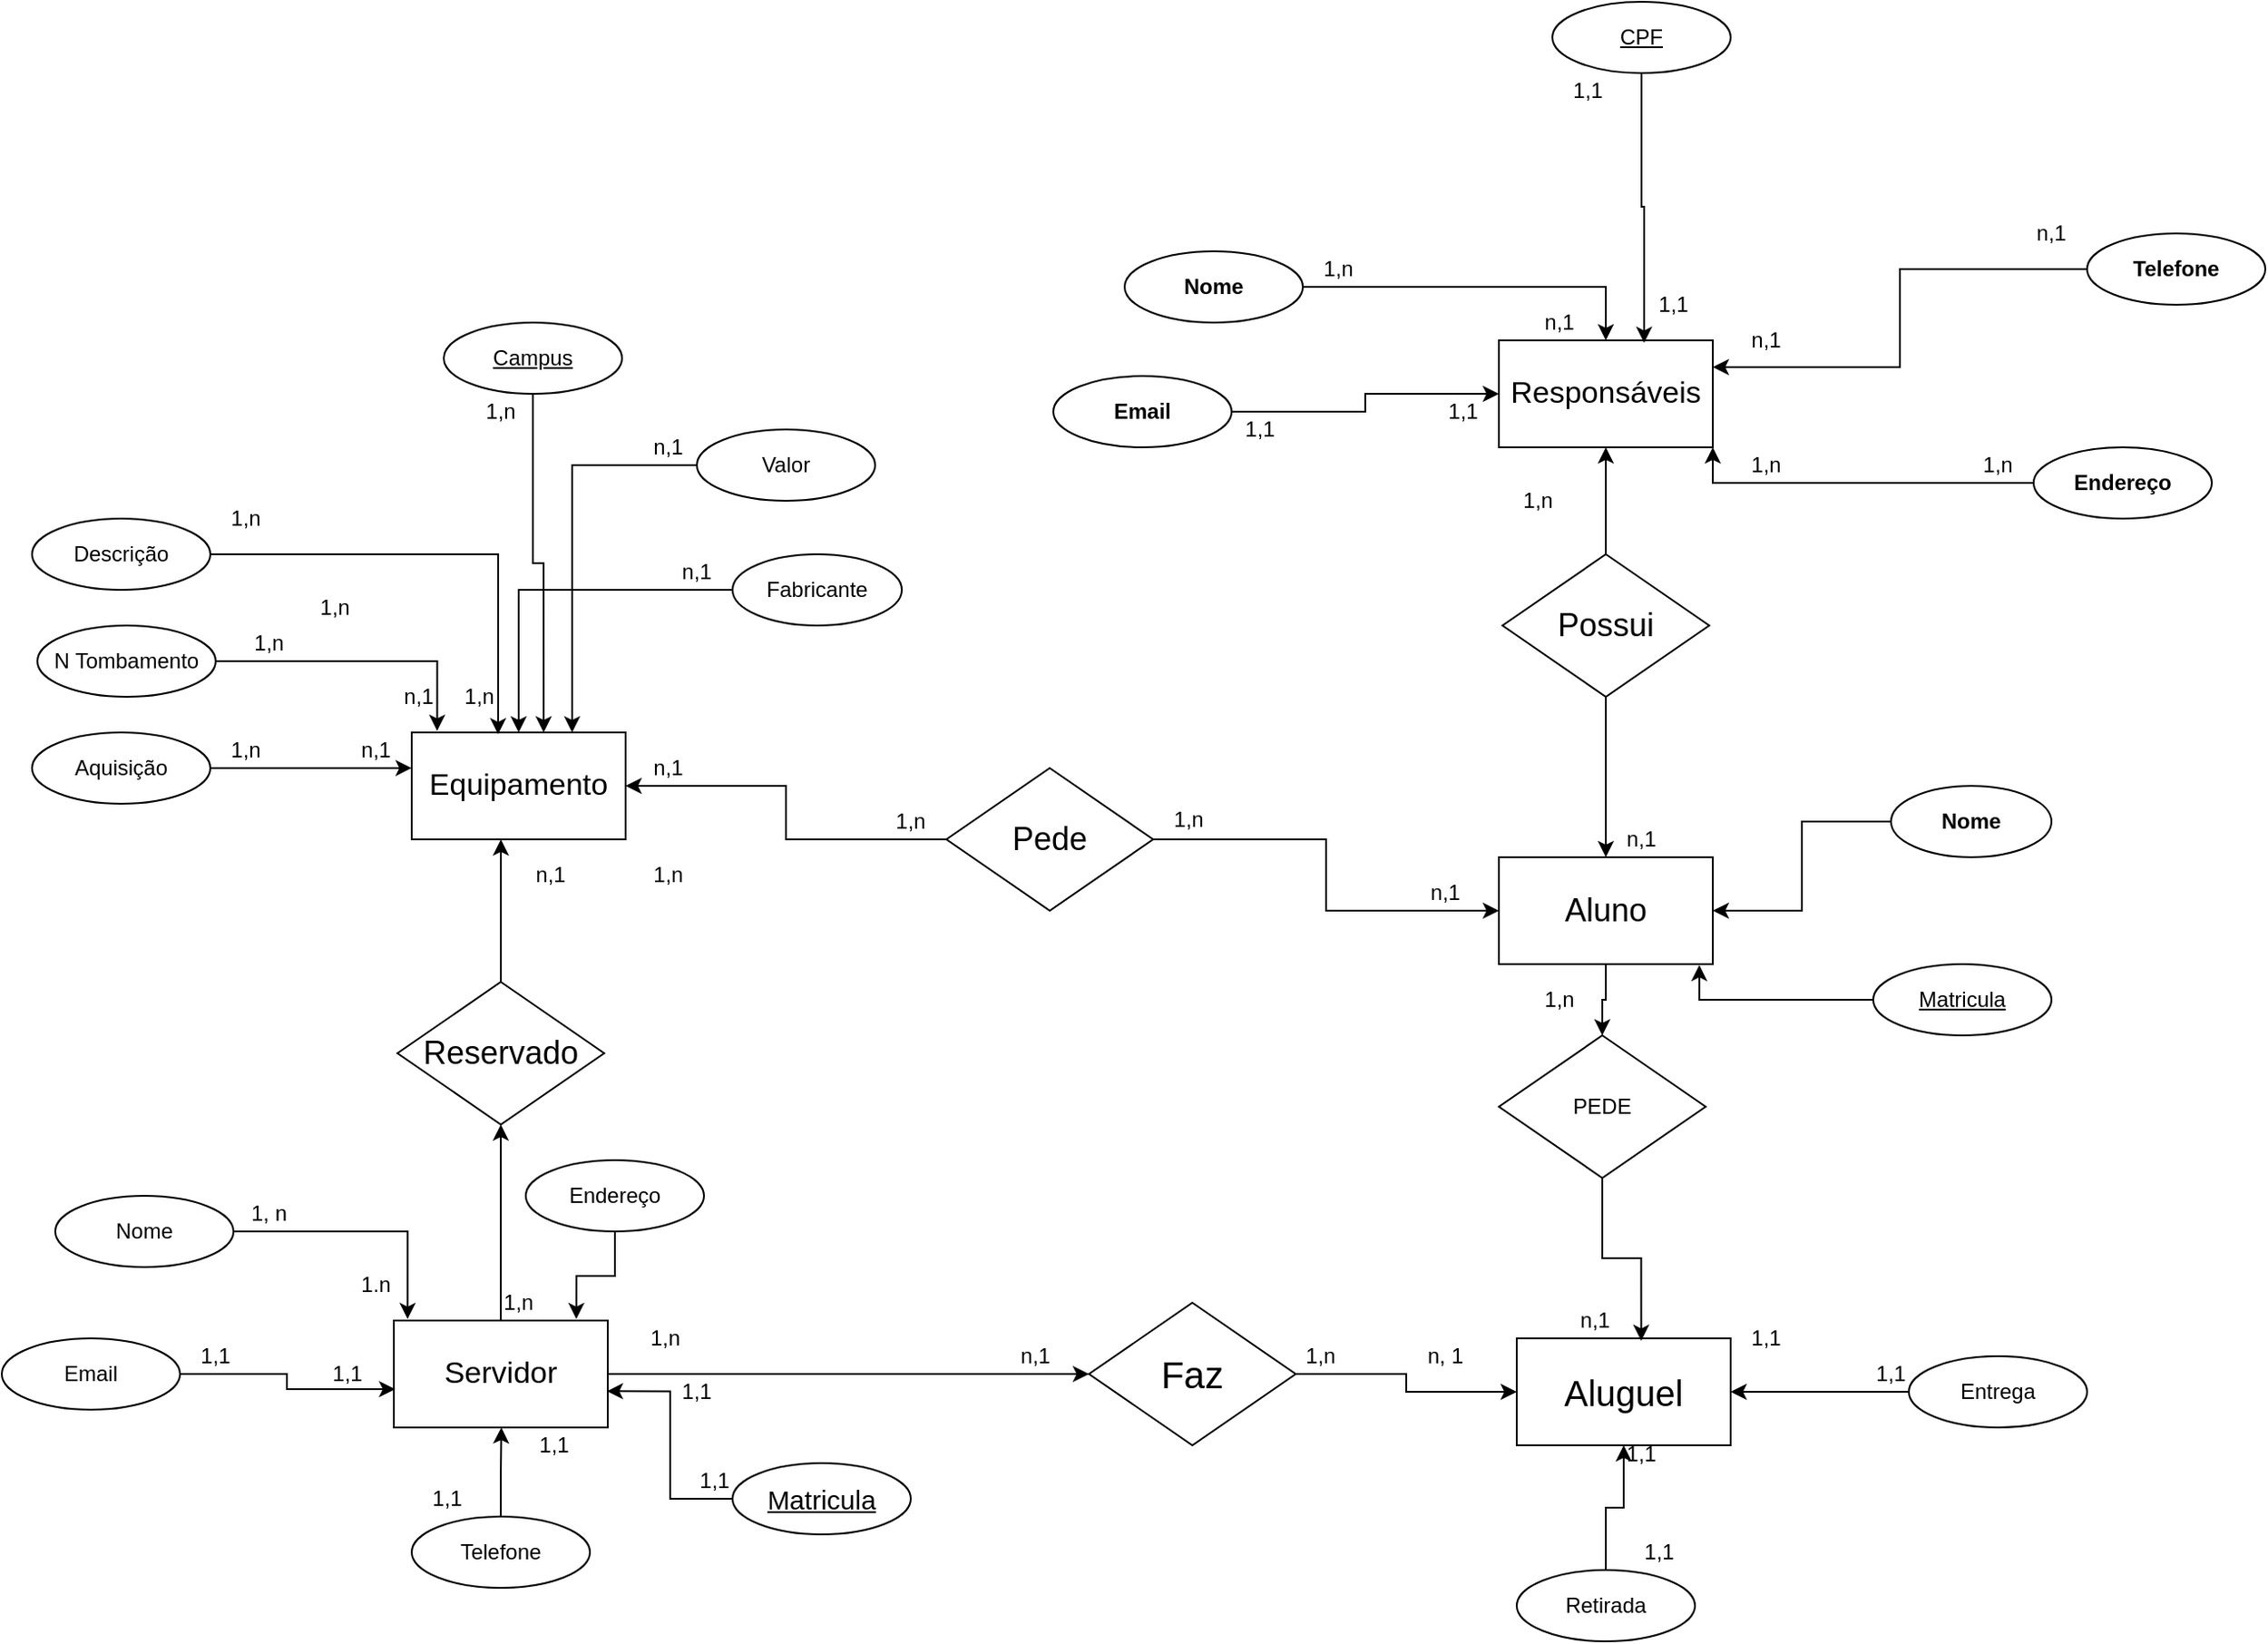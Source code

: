 <mxfile version="14.2.6" type="github">
  <diagram id="3N2bnh52mRs4vKsenxgD" name="Page-1">
    <mxGraphModel dx="2284" dy="1973" grid="1" gridSize="10" guides="1" tooltips="1" connect="1" arrows="1" fold="1" page="1" pageScale="1" pageWidth="827" pageHeight="1169" math="0" shadow="0">
      <root>
        <mxCell id="0" />
        <mxCell id="1" parent="0" />
        <mxCell id="wr0yRLGajq1JF1R-OTqu-190" value="" style="edgeStyle=orthogonalEdgeStyle;rounded=0;orthogonalLoop=1;jettySize=auto;html=1;" edge="1" parent="1" source="wr0yRLGajq1JF1R-OTqu-2" target="wr0yRLGajq1JF1R-OTqu-181">
          <mxGeometry relative="1" as="geometry" />
        </mxCell>
        <mxCell id="wr0yRLGajq1JF1R-OTqu-2" value="&lt;font style=&quot;font-size: 18px&quot;&gt;Aluno&lt;/font&gt;" style="rounded=0;whiteSpace=wrap;html=1;" vertex="1" parent="1">
          <mxGeometry x="360" y="240" width="120" height="60" as="geometry" />
        </mxCell>
        <mxCell id="wr0yRLGajq1JF1R-OTqu-3" value="&lt;p style=&quot;line-height: 170%&quot;&gt;&lt;span style=&quot;font-size: 17px&quot;&gt;Equipamento&lt;/span&gt;&lt;/p&gt;" style="rounded=0;whiteSpace=wrap;html=1;" vertex="1" parent="1">
          <mxGeometry x="-250" y="170" width="120" height="60" as="geometry" />
        </mxCell>
        <mxCell id="wr0yRLGajq1JF1R-OTqu-175" style="edgeStyle=orthogonalEdgeStyle;rounded=0;orthogonalLoop=1;jettySize=auto;html=1;" edge="1" parent="1" source="wr0yRLGajq1JF1R-OTqu-4" target="wr0yRLGajq1JF1R-OTqu-12">
          <mxGeometry relative="1" as="geometry" />
        </mxCell>
        <mxCell id="wr0yRLGajq1JF1R-OTqu-4" value="&lt;font style=&quot;font-size: 21px&quot;&gt;Faz&lt;br&gt;&lt;/font&gt;" style="rhombus;whiteSpace=wrap;html=1;" vertex="1" parent="1">
          <mxGeometry x="130" y="490" width="116" height="80" as="geometry" />
        </mxCell>
        <mxCell id="wr0yRLGajq1JF1R-OTqu-141" value="" style="edgeStyle=orthogonalEdgeStyle;rounded=0;orthogonalLoop=1;jettySize=auto;html=1;" edge="1" parent="1" source="wr0yRLGajq1JF1R-OTqu-5" target="wr0yRLGajq1JF1R-OTqu-9">
          <mxGeometry relative="1" as="geometry" />
        </mxCell>
        <mxCell id="wr0yRLGajq1JF1R-OTqu-142" value="" style="edgeStyle=orthogonalEdgeStyle;rounded=0;orthogonalLoop=1;jettySize=auto;html=1;" edge="1" parent="1" source="wr0yRLGajq1JF1R-OTqu-5" target="wr0yRLGajq1JF1R-OTqu-2">
          <mxGeometry relative="1" as="geometry" />
        </mxCell>
        <mxCell id="wr0yRLGajq1JF1R-OTqu-5" value="&lt;font style=&quot;font-size: 18px&quot;&gt;Possui&lt;/font&gt;" style="rhombus;whiteSpace=wrap;html=1;" vertex="1" parent="1">
          <mxGeometry x="362" y="70" width="116" height="80" as="geometry" />
        </mxCell>
        <mxCell id="wr0yRLGajq1JF1R-OTqu-92" style="edgeStyle=orthogonalEdgeStyle;rounded=0;orthogonalLoop=1;jettySize=auto;html=1;entryX=0.417;entryY=1;entryDx=0;entryDy=0;entryPerimeter=0;" edge="1" parent="1" source="wr0yRLGajq1JF1R-OTqu-6" target="wr0yRLGajq1JF1R-OTqu-3">
          <mxGeometry relative="1" as="geometry" />
        </mxCell>
        <mxCell id="wr0yRLGajq1JF1R-OTqu-6" value="&lt;span style=&quot;font-size: 18px&quot;&gt;Reservado&lt;/span&gt;" style="rhombus;whiteSpace=wrap;html=1;" vertex="1" parent="1">
          <mxGeometry x="-258" y="310" width="116" height="80" as="geometry" />
        </mxCell>
        <mxCell id="wr0yRLGajq1JF1R-OTqu-9" value="&lt;font style=&quot;font-size: 17px&quot;&gt;Responsáveis&lt;/font&gt;" style="rounded=0;whiteSpace=wrap;html=1;" vertex="1" parent="1">
          <mxGeometry x="360" y="-50" width="120" height="60" as="geometry" />
        </mxCell>
        <mxCell id="wr0yRLGajq1JF1R-OTqu-94" style="edgeStyle=orthogonalEdgeStyle;rounded=0;orthogonalLoop=1;jettySize=auto;html=1;entryX=0.5;entryY=1;entryDx=0;entryDy=0;" edge="1" parent="1" source="wr0yRLGajq1JF1R-OTqu-10" target="wr0yRLGajq1JF1R-OTqu-6">
          <mxGeometry relative="1" as="geometry" />
        </mxCell>
        <mxCell id="wr0yRLGajq1JF1R-OTqu-113" style="edgeStyle=orthogonalEdgeStyle;rounded=0;orthogonalLoop=1;jettySize=auto;html=1;" edge="1" parent="1" source="wr0yRLGajq1JF1R-OTqu-10" target="wr0yRLGajq1JF1R-OTqu-4">
          <mxGeometry relative="1" as="geometry" />
        </mxCell>
        <mxCell id="wr0yRLGajq1JF1R-OTqu-10" value="&lt;font style=&quot;font-size: 17px&quot;&gt;Servidor&lt;/font&gt;" style="rounded=0;whiteSpace=wrap;html=1;" vertex="1" parent="1">
          <mxGeometry x="-260" y="500" width="120" height="60" as="geometry" />
        </mxCell>
        <mxCell id="wr0yRLGajq1JF1R-OTqu-12" value="&lt;font style=&quot;font-size: 20px&quot;&gt;Aluguel&lt;/font&gt;" style="rounded=0;whiteSpace=wrap;html=1;" vertex="1" parent="1">
          <mxGeometry x="370" y="510" width="120" height="60" as="geometry" />
        </mxCell>
        <mxCell id="wr0yRLGajq1JF1R-OTqu-167" style="edgeStyle=orthogonalEdgeStyle;rounded=0;orthogonalLoop=1;jettySize=auto;html=1;exitX=1;exitY=0.5;exitDx=0;exitDy=0;" edge="1" parent="1" source="wr0yRLGajq1JF1R-OTqu-14" target="wr0yRLGajq1JF1R-OTqu-2">
          <mxGeometry relative="1" as="geometry" />
        </mxCell>
        <mxCell id="wr0yRLGajq1JF1R-OTqu-168" style="edgeStyle=orthogonalEdgeStyle;rounded=0;orthogonalLoop=1;jettySize=auto;html=1;entryX=1;entryY=0.5;entryDx=0;entryDy=0;" edge="1" parent="1" source="wr0yRLGajq1JF1R-OTqu-14" target="wr0yRLGajq1JF1R-OTqu-3">
          <mxGeometry relative="1" as="geometry" />
        </mxCell>
        <mxCell id="wr0yRLGajq1JF1R-OTqu-14" value="&lt;font style=&quot;font-size: 18px&quot;&gt;Pede&lt;/font&gt;" style="rhombus;whiteSpace=wrap;html=1;" vertex="1" parent="1">
          <mxGeometry x="50" y="190" width="116" height="80" as="geometry" />
        </mxCell>
        <mxCell id="wr0yRLGajq1JF1R-OTqu-77" style="edgeStyle=orthogonalEdgeStyle;rounded=0;orthogonalLoop=1;jettySize=auto;html=1;entryX=0.119;entryY=-0.015;entryDx=0;entryDy=0;entryPerimeter=0;" edge="1" parent="1" source="wr0yRLGajq1JF1R-OTqu-20" target="wr0yRLGajq1JF1R-OTqu-3">
          <mxGeometry relative="1" as="geometry" />
        </mxCell>
        <mxCell id="wr0yRLGajq1JF1R-OTqu-20" value="N Tombamento" style="ellipse;whiteSpace=wrap;html=1;align=center;" vertex="1" parent="1">
          <mxGeometry x="-460" y="110" width="100" height="40" as="geometry" />
        </mxCell>
        <mxCell id="wr0yRLGajq1JF1R-OTqu-87" style="edgeStyle=orthogonalEdgeStyle;rounded=0;orthogonalLoop=1;jettySize=auto;html=1;" edge="1" parent="1" source="wr0yRLGajq1JF1R-OTqu-21" target="wr0yRLGajq1JF1R-OTqu-3">
          <mxGeometry relative="1" as="geometry" />
        </mxCell>
        <mxCell id="wr0yRLGajq1JF1R-OTqu-21" value="Fabricante" style="ellipse;whiteSpace=wrap;html=1;align=center;" vertex="1" parent="1">
          <mxGeometry x="-70" y="70" width="95" height="40" as="geometry" />
        </mxCell>
        <mxCell id="wr0yRLGajq1JF1R-OTqu-81" style="edgeStyle=orthogonalEdgeStyle;rounded=0;orthogonalLoop=1;jettySize=auto;html=1;entryX=0.404;entryY=0.017;entryDx=0;entryDy=0;entryPerimeter=0;" edge="1" parent="1" source="wr0yRLGajq1JF1R-OTqu-22" target="wr0yRLGajq1JF1R-OTqu-3">
          <mxGeometry relative="1" as="geometry" />
        </mxCell>
        <mxCell id="wr0yRLGajq1JF1R-OTqu-22" value="Descrição" style="ellipse;whiteSpace=wrap;html=1;align=center;" vertex="1" parent="1">
          <mxGeometry x="-463" y="50" width="100" height="40" as="geometry" />
        </mxCell>
        <mxCell id="wr0yRLGajq1JF1R-OTqu-74" style="edgeStyle=orthogonalEdgeStyle;rounded=0;orthogonalLoop=1;jettySize=auto;html=1;entryX=0;entryY=0.333;entryDx=0;entryDy=0;entryPerimeter=0;" edge="1" parent="1" source="wr0yRLGajq1JF1R-OTqu-24" target="wr0yRLGajq1JF1R-OTqu-3">
          <mxGeometry relative="1" as="geometry" />
        </mxCell>
        <mxCell id="wr0yRLGajq1JF1R-OTqu-24" value="Aquisição" style="ellipse;whiteSpace=wrap;html=1;align=center;" vertex="1" parent="1">
          <mxGeometry x="-463" y="170" width="100" height="40" as="geometry" />
        </mxCell>
        <mxCell id="wr0yRLGajq1JF1R-OTqu-85" style="edgeStyle=orthogonalEdgeStyle;rounded=0;orthogonalLoop=1;jettySize=auto;html=1;entryX=0.75;entryY=0;entryDx=0;entryDy=0;" edge="1" parent="1" source="wr0yRLGajq1JF1R-OTqu-25" target="wr0yRLGajq1JF1R-OTqu-3">
          <mxGeometry relative="1" as="geometry" />
        </mxCell>
        <mxCell id="wr0yRLGajq1JF1R-OTqu-25" value="Valor" style="ellipse;whiteSpace=wrap;html=1;align=center;" vertex="1" parent="1">
          <mxGeometry x="-90" width="100" height="40" as="geometry" />
        </mxCell>
        <mxCell id="wr0yRLGajq1JF1R-OTqu-37" style="edgeStyle=orthogonalEdgeStyle;rounded=0;orthogonalLoop=1;jettySize=auto;html=1;exitX=0.5;exitY=1;exitDx=0;exitDy=0;" edge="1" parent="1" source="wr0yRLGajq1JF1R-OTqu-21" target="wr0yRLGajq1JF1R-OTqu-21">
          <mxGeometry relative="1" as="geometry" />
        </mxCell>
        <mxCell id="wr0yRLGajq1JF1R-OTqu-98" style="edgeStyle=orthogonalEdgeStyle;rounded=0;orthogonalLoop=1;jettySize=auto;html=1;exitX=0;exitY=0.5;exitDx=0;exitDy=0;entryX=0.996;entryY=0.661;entryDx=0;entryDy=0;entryPerimeter=0;" edge="1" parent="1" source="wr0yRLGajq1JF1R-OTqu-42" target="wr0yRLGajq1JF1R-OTqu-10">
          <mxGeometry relative="1" as="geometry" />
        </mxCell>
        <mxCell id="wr0yRLGajq1JF1R-OTqu-42" value="&lt;font style=&quot;font-size: 15px&quot;&gt;Matricula&lt;/font&gt;" style="ellipse;whiteSpace=wrap;html=1;align=center;fontStyle=4;" vertex="1" parent="1">
          <mxGeometry x="-70" y="580" width="100" height="40" as="geometry" />
        </mxCell>
        <mxCell id="wr0yRLGajq1JF1R-OTqu-84" style="edgeStyle=orthogonalEdgeStyle;rounded=0;orthogonalLoop=1;jettySize=auto;html=1;entryX=0.617;entryY=0;entryDx=0;entryDy=0;entryPerimeter=0;" edge="1" parent="1" source="wr0yRLGajq1JF1R-OTqu-43" target="wr0yRLGajq1JF1R-OTqu-3">
          <mxGeometry relative="1" as="geometry" />
        </mxCell>
        <mxCell id="wr0yRLGajq1JF1R-OTqu-43" value="Campus" style="ellipse;whiteSpace=wrap;html=1;align=center;fontStyle=4;" vertex="1" parent="1">
          <mxGeometry x="-232" y="-60" width="100" height="40" as="geometry" />
        </mxCell>
        <mxCell id="wr0yRLGajq1JF1R-OTqu-102" style="edgeStyle=orthogonalEdgeStyle;rounded=0;orthogonalLoop=1;jettySize=auto;html=1;entryX=0.853;entryY=-0.014;entryDx=0;entryDy=0;entryPerimeter=0;" edge="1" parent="1" source="wr0yRLGajq1JF1R-OTqu-44" target="wr0yRLGajq1JF1R-OTqu-10">
          <mxGeometry relative="1" as="geometry" />
        </mxCell>
        <mxCell id="wr0yRLGajq1JF1R-OTqu-44" value="Endereço" style="ellipse;whiteSpace=wrap;html=1;align=center;" vertex="1" parent="1">
          <mxGeometry x="-186" y="410" width="100" height="40" as="geometry" />
        </mxCell>
        <mxCell id="wr0yRLGajq1JF1R-OTqu-101" style="edgeStyle=orthogonalEdgeStyle;rounded=0;orthogonalLoop=1;jettySize=auto;html=1;entryX=0.064;entryY=-0.014;entryDx=0;entryDy=0;entryPerimeter=0;" edge="1" parent="1" source="wr0yRLGajq1JF1R-OTqu-46" target="wr0yRLGajq1JF1R-OTqu-10">
          <mxGeometry relative="1" as="geometry" />
        </mxCell>
        <mxCell id="wr0yRLGajq1JF1R-OTqu-46" value="Nome" style="ellipse;whiteSpace=wrap;html=1;align=center;" vertex="1" parent="1">
          <mxGeometry x="-450" y="430" width="100" height="40" as="geometry" />
        </mxCell>
        <mxCell id="wr0yRLGajq1JF1R-OTqu-100" style="edgeStyle=orthogonalEdgeStyle;rounded=0;orthogonalLoop=1;jettySize=auto;html=1;entryX=0.006;entryY=0.642;entryDx=0;entryDy=0;entryPerimeter=0;" edge="1" parent="1" source="wr0yRLGajq1JF1R-OTqu-49" target="wr0yRLGajq1JF1R-OTqu-10">
          <mxGeometry relative="1" as="geometry" />
        </mxCell>
        <mxCell id="wr0yRLGajq1JF1R-OTqu-49" value="&lt;span style=&quot;font-weight: normal&quot;&gt;Email&lt;/span&gt;" style="ellipse;whiteSpace=wrap;html=1;align=center;fontStyle=1" vertex="1" parent="1">
          <mxGeometry x="-480" y="510" width="100" height="40" as="geometry" />
        </mxCell>
        <mxCell id="wr0yRLGajq1JF1R-OTqu-99" style="edgeStyle=orthogonalEdgeStyle;rounded=0;orthogonalLoop=1;jettySize=auto;html=1;exitX=0.5;exitY=0;exitDx=0;exitDy=0;" edge="1" parent="1" source="wr0yRLGajq1JF1R-OTqu-50">
          <mxGeometry relative="1" as="geometry">
            <mxPoint x="-199.714" y="560" as="targetPoint" />
          </mxGeometry>
        </mxCell>
        <mxCell id="wr0yRLGajq1JF1R-OTqu-50" value="&lt;span style=&quot;font-weight: normal&quot;&gt;Telefone&lt;/span&gt;" style="ellipse;whiteSpace=wrap;html=1;align=center;fontStyle=1" vertex="1" parent="1">
          <mxGeometry x="-250" y="610" width="100" height="40" as="geometry" />
        </mxCell>
        <mxCell id="wr0yRLGajq1JF1R-OTqu-177" style="edgeStyle=orthogonalEdgeStyle;rounded=0;orthogonalLoop=1;jettySize=auto;html=1;" edge="1" parent="1" source="wr0yRLGajq1JF1R-OTqu-51" target="wr0yRLGajq1JF1R-OTqu-12">
          <mxGeometry relative="1" as="geometry" />
        </mxCell>
        <mxCell id="wr0yRLGajq1JF1R-OTqu-51" value="&lt;span style=&quot;font-weight: normal&quot;&gt;Entrega&lt;/span&gt;" style="ellipse;whiteSpace=wrap;html=1;align=center;fontStyle=1" vertex="1" parent="1">
          <mxGeometry x="590" y="520" width="100" height="40" as="geometry" />
        </mxCell>
        <mxCell id="wr0yRLGajq1JF1R-OTqu-75" value="1,n" style="text;html=1;strokeColor=none;fillColor=none;align=center;verticalAlign=middle;whiteSpace=wrap;rounded=0;" vertex="1" parent="1">
          <mxGeometry x="-363" y="170" width="40" height="20" as="geometry" />
        </mxCell>
        <mxCell id="wr0yRLGajq1JF1R-OTqu-76" value="n,1" style="text;html=1;strokeColor=none;fillColor=none;align=center;verticalAlign=middle;whiteSpace=wrap;rounded=0;" vertex="1" parent="1">
          <mxGeometry x="-290" y="170" width="40" height="20" as="geometry" />
        </mxCell>
        <mxCell id="wr0yRLGajq1JF1R-OTqu-78" value="1,n" style="text;html=1;strokeColor=none;fillColor=none;align=center;verticalAlign=middle;whiteSpace=wrap;rounded=0;" vertex="1" parent="1">
          <mxGeometry x="-350" y="110" width="40" height="20" as="geometry" />
        </mxCell>
        <mxCell id="wr0yRLGajq1JF1R-OTqu-80" value="n,1" style="text;html=1;strokeColor=none;fillColor=none;align=center;verticalAlign=middle;whiteSpace=wrap;rounded=0;" vertex="1" parent="1">
          <mxGeometry x="-266" y="140" width="40" height="20" as="geometry" />
        </mxCell>
        <mxCell id="wr0yRLGajq1JF1R-OTqu-82" value="1,n" style="text;html=1;strokeColor=none;fillColor=none;align=center;verticalAlign=middle;whiteSpace=wrap;rounded=0;" vertex="1" parent="1">
          <mxGeometry x="-363" y="40" width="40" height="20" as="geometry" />
        </mxCell>
        <mxCell id="wr0yRLGajq1JF1R-OTqu-88" value="1,n" style="text;html=1;strokeColor=none;fillColor=none;align=center;verticalAlign=middle;whiteSpace=wrap;rounded=0;" vertex="1" parent="1">
          <mxGeometry x="-232" y="140" width="40" height="20" as="geometry" />
        </mxCell>
        <mxCell id="wr0yRLGajq1JF1R-OTqu-89" value="1,n" style="text;html=1;strokeColor=none;fillColor=none;align=center;verticalAlign=middle;whiteSpace=wrap;rounded=0;" vertex="1" parent="1">
          <mxGeometry x="-220" y="-20" width="40" height="20" as="geometry" />
        </mxCell>
        <mxCell id="wr0yRLGajq1JF1R-OTqu-90" value="n,1" style="text;html=1;strokeColor=none;fillColor=none;align=center;verticalAlign=middle;whiteSpace=wrap;rounded=0;" vertex="1" parent="1">
          <mxGeometry x="-126" width="40" height="20" as="geometry" />
        </mxCell>
        <mxCell id="wr0yRLGajq1JF1R-OTqu-91" value="n,1" style="text;html=1;strokeColor=none;fillColor=none;align=center;verticalAlign=middle;whiteSpace=wrap;rounded=0;" vertex="1" parent="1">
          <mxGeometry x="-110" y="70" width="40" height="20" as="geometry" />
        </mxCell>
        <mxCell id="wr0yRLGajq1JF1R-OTqu-95" value="n,1" style="text;html=1;strokeColor=none;fillColor=none;align=center;verticalAlign=middle;whiteSpace=wrap;rounded=0;" vertex="1" parent="1">
          <mxGeometry x="-192" y="240" width="40" height="20" as="geometry" />
        </mxCell>
        <mxCell id="wr0yRLGajq1JF1R-OTqu-97" value="1,n" style="text;html=1;strokeColor=none;fillColor=none;align=center;verticalAlign=middle;whiteSpace=wrap;rounded=0;" vertex="1" parent="1">
          <mxGeometry x="-210" y="480" width="40" height="20" as="geometry" />
        </mxCell>
        <mxCell id="wr0yRLGajq1JF1R-OTqu-103" value="1, n" style="text;html=1;strokeColor=none;fillColor=none;align=center;verticalAlign=middle;whiteSpace=wrap;rounded=0;" vertex="1" parent="1">
          <mxGeometry x="-350" y="430" width="40" height="20" as="geometry" />
        </mxCell>
        <mxCell id="wr0yRLGajq1JF1R-OTqu-104" value="1,1" style="text;html=1;strokeColor=none;fillColor=none;align=center;verticalAlign=middle;whiteSpace=wrap;rounded=0;" vertex="1" parent="1">
          <mxGeometry x="-380" y="510" width="40" height="20" as="geometry" />
        </mxCell>
        <mxCell id="wr0yRLGajq1JF1R-OTqu-105" value="1,1" style="text;html=1;strokeColor=none;fillColor=none;align=center;verticalAlign=middle;whiteSpace=wrap;rounded=0;" vertex="1" parent="1">
          <mxGeometry x="-250" y="590" width="40" height="20" as="geometry" />
        </mxCell>
        <mxCell id="wr0yRLGajq1JF1R-OTqu-106" value="1,1" style="text;html=1;strokeColor=none;fillColor=none;align=center;verticalAlign=middle;whiteSpace=wrap;rounded=0;" vertex="1" parent="1">
          <mxGeometry x="-100" y="580" width="40" height="20" as="geometry" />
        </mxCell>
        <mxCell id="wr0yRLGajq1JF1R-OTqu-107" value="1.n" style="text;html=1;strokeColor=none;fillColor=none;align=center;verticalAlign=middle;whiteSpace=wrap;rounded=0;" vertex="1" parent="1">
          <mxGeometry x="-290" y="470" width="40" height="20" as="geometry" />
        </mxCell>
        <mxCell id="wr0yRLGajq1JF1R-OTqu-108" value="1,1" style="text;html=1;strokeColor=none;fillColor=none;align=center;verticalAlign=middle;whiteSpace=wrap;rounded=0;" vertex="1" parent="1">
          <mxGeometry x="-306" y="520" width="40" height="20" as="geometry" />
        </mxCell>
        <mxCell id="wr0yRLGajq1JF1R-OTqu-109" value="1,1" style="text;html=1;strokeColor=none;fillColor=none;align=center;verticalAlign=middle;whiteSpace=wrap;rounded=0;" vertex="1" parent="1">
          <mxGeometry x="-190" y="560" width="40" height="20" as="geometry" />
        </mxCell>
        <mxCell id="wr0yRLGajq1JF1R-OTqu-110" value="1,1" style="text;html=1;strokeColor=none;fillColor=none;align=center;verticalAlign=middle;whiteSpace=wrap;rounded=0;" vertex="1" parent="1">
          <mxGeometry x="-110" y="530" width="40" height="20" as="geometry" />
        </mxCell>
        <mxCell id="wr0yRLGajq1JF1R-OTqu-114" value="1,n&amp;nbsp;" style="text;html=1;strokeColor=none;fillColor=none;align=center;verticalAlign=middle;whiteSpace=wrap;rounded=0;" vertex="1" parent="1">
          <mxGeometry x="-126" y="500" width="40" height="20" as="geometry" />
        </mxCell>
        <mxCell id="wr0yRLGajq1JF1R-OTqu-115" value="n,1" style="text;html=1;strokeColor=none;fillColor=none;align=center;verticalAlign=middle;whiteSpace=wrap;rounded=0;" vertex="1" parent="1">
          <mxGeometry x="80" y="510" width="40" height="20" as="geometry" />
        </mxCell>
        <mxCell id="wr0yRLGajq1JF1R-OTqu-116" value="1,n" style="text;html=1;strokeColor=none;fillColor=none;align=center;verticalAlign=middle;whiteSpace=wrap;rounded=0;" vertex="1" parent="1">
          <mxGeometry x="-313" y="90" width="40" height="20" as="geometry" />
        </mxCell>
        <mxCell id="wr0yRLGajq1JF1R-OTqu-176" style="edgeStyle=orthogonalEdgeStyle;rounded=0;orthogonalLoop=1;jettySize=auto;html=1;" edge="1" parent="1" source="wr0yRLGajq1JF1R-OTqu-117" target="wr0yRLGajq1JF1R-OTqu-12">
          <mxGeometry relative="1" as="geometry" />
        </mxCell>
        <mxCell id="wr0yRLGajq1JF1R-OTqu-117" value="&lt;span style=&quot;font-weight: normal&quot;&gt;Retirada&lt;/span&gt;" style="ellipse;whiteSpace=wrap;html=1;align=center;fontStyle=1" vertex="1" parent="1">
          <mxGeometry x="370" y="640" width="100" height="40" as="geometry" />
        </mxCell>
        <mxCell id="wr0yRLGajq1JF1R-OTqu-131" value="" style="edgeStyle=orthogonalEdgeStyle;rounded=0;orthogonalLoop=1;jettySize=auto;html=1;" edge="1" parent="1" source="wr0yRLGajq1JF1R-OTqu-118" target="wr0yRLGajq1JF1R-OTqu-9">
          <mxGeometry relative="1" as="geometry" />
        </mxCell>
        <mxCell id="wr0yRLGajq1JF1R-OTqu-118" value="Nome" style="ellipse;whiteSpace=wrap;html=1;align=center;fontStyle=1" vertex="1" parent="1">
          <mxGeometry x="150" y="-100" width="100" height="40" as="geometry" />
        </mxCell>
        <mxCell id="wr0yRLGajq1JF1R-OTqu-166" style="edgeStyle=orthogonalEdgeStyle;rounded=0;orthogonalLoop=1;jettySize=auto;html=1;" edge="1" parent="1" source="wr0yRLGajq1JF1R-OTqu-119" target="wr0yRLGajq1JF1R-OTqu-2">
          <mxGeometry relative="1" as="geometry" />
        </mxCell>
        <mxCell id="wr0yRLGajq1JF1R-OTqu-119" value="Nome" style="ellipse;whiteSpace=wrap;html=1;align=center;fontStyle=1" vertex="1" parent="1">
          <mxGeometry x="580" y="200" width="90" height="40" as="geometry" />
        </mxCell>
        <mxCell id="wr0yRLGajq1JF1R-OTqu-154" style="edgeStyle=orthogonalEdgeStyle;rounded=0;orthogonalLoop=1;jettySize=auto;html=1;entryX=1;entryY=0.25;entryDx=0;entryDy=0;" edge="1" parent="1" source="wr0yRLGajq1JF1R-OTqu-122" target="wr0yRLGajq1JF1R-OTqu-9">
          <mxGeometry relative="1" as="geometry" />
        </mxCell>
        <mxCell id="wr0yRLGajq1JF1R-OTqu-122" value="Telefone" style="ellipse;whiteSpace=wrap;html=1;align=center;fontStyle=1" vertex="1" parent="1">
          <mxGeometry x="690" y="-110" width="100" height="40" as="geometry" />
        </mxCell>
        <mxCell id="wr0yRLGajq1JF1R-OTqu-128" value="" style="edgeStyle=orthogonalEdgeStyle;rounded=0;orthogonalLoop=1;jettySize=auto;html=1;" edge="1" parent="1" source="wr0yRLGajq1JF1R-OTqu-123" target="wr0yRLGajq1JF1R-OTqu-9">
          <mxGeometry relative="1" as="geometry" />
        </mxCell>
        <mxCell id="wr0yRLGajq1JF1R-OTqu-123" value="Email" style="ellipse;whiteSpace=wrap;html=1;align=center;fontStyle=1" vertex="1" parent="1">
          <mxGeometry x="110" y="-30" width="100" height="40" as="geometry" />
        </mxCell>
        <mxCell id="wr0yRLGajq1JF1R-OTqu-153" style="edgeStyle=orthogonalEdgeStyle;rounded=0;orthogonalLoop=1;jettySize=auto;html=1;exitX=0;exitY=0.5;exitDx=0;exitDy=0;entryX=1;entryY=1;entryDx=0;entryDy=0;" edge="1" parent="1" source="wr0yRLGajq1JF1R-OTqu-124" target="wr0yRLGajq1JF1R-OTqu-9">
          <mxGeometry relative="1" as="geometry" />
        </mxCell>
        <mxCell id="wr0yRLGajq1JF1R-OTqu-124" value="Endereço" style="ellipse;whiteSpace=wrap;html=1;align=center;fontStyle=1" vertex="1" parent="1">
          <mxGeometry x="660" y="10" width="100" height="40" as="geometry" />
        </mxCell>
        <mxCell id="wr0yRLGajq1JF1R-OTqu-133" style="edgeStyle=orthogonalEdgeStyle;rounded=0;orthogonalLoop=1;jettySize=auto;html=1;entryX=0.679;entryY=0.023;entryDx=0;entryDy=0;entryPerimeter=0;" edge="1" parent="1" source="wr0yRLGajq1JF1R-OTqu-125" target="wr0yRLGajq1JF1R-OTqu-9">
          <mxGeometry relative="1" as="geometry" />
        </mxCell>
        <mxCell id="wr0yRLGajq1JF1R-OTqu-125" value="CPF" style="ellipse;whiteSpace=wrap;html=1;align=center;fontStyle=4;" vertex="1" parent="1">
          <mxGeometry x="390" y="-240" width="100" height="40" as="geometry" />
        </mxCell>
        <mxCell id="wr0yRLGajq1JF1R-OTqu-165" style="edgeStyle=orthogonalEdgeStyle;rounded=0;orthogonalLoop=1;jettySize=auto;html=1;entryX=0.937;entryY=1.008;entryDx=0;entryDy=0;entryPerimeter=0;" edge="1" parent="1" source="wr0yRLGajq1JF1R-OTqu-126" target="wr0yRLGajq1JF1R-OTqu-2">
          <mxGeometry relative="1" as="geometry" />
        </mxCell>
        <mxCell id="wr0yRLGajq1JF1R-OTqu-126" value="Matricula" style="ellipse;whiteSpace=wrap;html=1;align=center;fontStyle=4;" vertex="1" parent="1">
          <mxGeometry x="570" y="300" width="100" height="40" as="geometry" />
        </mxCell>
        <mxCell id="wr0yRLGajq1JF1R-OTqu-143" value="1,1" style="text;html=1;strokeColor=none;fillColor=none;align=center;verticalAlign=middle;whiteSpace=wrap;rounded=0;" vertex="1" parent="1">
          <mxGeometry x="206" y="-10" width="40" height="20" as="geometry" />
        </mxCell>
        <mxCell id="wr0yRLGajq1JF1R-OTqu-144" value="1,1" style="text;html=1;strokeColor=none;fillColor=none;align=center;verticalAlign=middle;whiteSpace=wrap;rounded=0;" vertex="1" parent="1">
          <mxGeometry x="320" y="-20" width="40" height="20" as="geometry" />
        </mxCell>
        <mxCell id="wr0yRLGajq1JF1R-OTqu-145" value="1,n" style="text;html=1;strokeColor=none;fillColor=none;align=center;verticalAlign=middle;whiteSpace=wrap;rounded=0;" vertex="1" parent="1">
          <mxGeometry x="250" y="-100" width="40" height="20" as="geometry" />
        </mxCell>
        <mxCell id="wr0yRLGajq1JF1R-OTqu-146" value="n,1" style="text;html=1;strokeColor=none;fillColor=none;align=center;verticalAlign=middle;whiteSpace=wrap;rounded=0;" vertex="1" parent="1">
          <mxGeometry x="374" y="-70" width="40" height="20" as="geometry" />
        </mxCell>
        <mxCell id="wr0yRLGajq1JF1R-OTqu-147" value="1,1" style="text;html=1;strokeColor=none;fillColor=none;align=center;verticalAlign=middle;whiteSpace=wrap;rounded=0;" vertex="1" parent="1">
          <mxGeometry x="390" y="-200" width="40" height="20" as="geometry" />
        </mxCell>
        <mxCell id="wr0yRLGajq1JF1R-OTqu-150" value="1,1" style="text;html=1;strokeColor=none;fillColor=none;align=center;verticalAlign=middle;whiteSpace=wrap;rounded=0;" vertex="1" parent="1">
          <mxGeometry x="438" y="-80" width="40" height="20" as="geometry" />
        </mxCell>
        <mxCell id="wr0yRLGajq1JF1R-OTqu-155" value="n,1" style="text;html=1;strokeColor=none;fillColor=none;align=center;verticalAlign=middle;whiteSpace=wrap;rounded=0;" vertex="1" parent="1">
          <mxGeometry x="490" y="-60" width="40" height="20" as="geometry" />
        </mxCell>
        <mxCell id="wr0yRLGajq1JF1R-OTqu-156" value="n,1" style="text;html=1;strokeColor=none;fillColor=none;align=center;verticalAlign=middle;whiteSpace=wrap;rounded=0;" vertex="1" parent="1">
          <mxGeometry x="650" y="-120" width="40" height="20" as="geometry" />
        </mxCell>
        <mxCell id="wr0yRLGajq1JF1R-OTqu-157" value="1,n" style="text;html=1;strokeColor=none;fillColor=none;align=center;verticalAlign=middle;whiteSpace=wrap;rounded=0;" vertex="1" parent="1">
          <mxGeometry x="620" y="10" width="40" height="20" as="geometry" />
        </mxCell>
        <mxCell id="wr0yRLGajq1JF1R-OTqu-158" value="1,n" style="text;html=1;strokeColor=none;fillColor=none;align=center;verticalAlign=middle;whiteSpace=wrap;rounded=0;" vertex="1" parent="1">
          <mxGeometry x="490" y="10" width="40" height="20" as="geometry" />
        </mxCell>
        <mxCell id="wr0yRLGajq1JF1R-OTqu-160" value="1,n" style="text;html=1;strokeColor=none;fillColor=none;align=center;verticalAlign=middle;whiteSpace=wrap;rounded=0;" vertex="1" parent="1">
          <mxGeometry x="362" y="30" width="40" height="20" as="geometry" />
        </mxCell>
        <mxCell id="wr0yRLGajq1JF1R-OTqu-161" value="n,1" style="text;html=1;strokeColor=none;fillColor=none;align=center;verticalAlign=middle;whiteSpace=wrap;rounded=0;" vertex="1" parent="1">
          <mxGeometry x="420" y="220" width="40" height="20" as="geometry" />
        </mxCell>
        <mxCell id="wr0yRLGajq1JF1R-OTqu-169" value="n,1" style="text;html=1;strokeColor=none;fillColor=none;align=center;verticalAlign=middle;whiteSpace=wrap;rounded=0;" vertex="1" parent="1">
          <mxGeometry x="-126" y="180" width="40" height="20" as="geometry" />
        </mxCell>
        <mxCell id="wr0yRLGajq1JF1R-OTqu-170" value="1,n" style="text;html=1;strokeColor=none;fillColor=none;align=center;verticalAlign=middle;whiteSpace=wrap;rounded=0;" vertex="1" parent="1">
          <mxGeometry x="10" y="210" width="40" height="20" as="geometry" />
        </mxCell>
        <mxCell id="wr0yRLGajq1JF1R-OTqu-171" value="1,n" style="text;html=1;strokeColor=none;fillColor=none;align=center;verticalAlign=middle;whiteSpace=wrap;rounded=0;" vertex="1" parent="1">
          <mxGeometry x="166" y="209" width="40" height="20" as="geometry" />
        </mxCell>
        <mxCell id="wr0yRLGajq1JF1R-OTqu-172" value="n,1" style="text;html=1;strokeColor=none;fillColor=none;align=center;verticalAlign=middle;whiteSpace=wrap;rounded=0;" vertex="1" parent="1">
          <mxGeometry x="310" y="250" width="40" height="20" as="geometry" />
        </mxCell>
        <mxCell id="wr0yRLGajq1JF1R-OTqu-178" value="1,n" style="text;html=1;strokeColor=none;fillColor=none;align=center;verticalAlign=middle;whiteSpace=wrap;rounded=0;" vertex="1" parent="1">
          <mxGeometry x="240" y="510" width="40" height="20" as="geometry" />
        </mxCell>
        <mxCell id="wr0yRLGajq1JF1R-OTqu-179" value="n, 1" style="text;html=1;strokeColor=none;fillColor=none;align=center;verticalAlign=middle;whiteSpace=wrap;rounded=0;" vertex="1" parent="1">
          <mxGeometry x="310" y="510" width="40" height="20" as="geometry" />
        </mxCell>
        <mxCell id="wr0yRLGajq1JF1R-OTqu-183" style="edgeStyle=orthogonalEdgeStyle;rounded=0;orthogonalLoop=1;jettySize=auto;html=1;entryX=0.582;entryY=0.023;entryDx=0;entryDy=0;entryPerimeter=0;" edge="1" parent="1" source="wr0yRLGajq1JF1R-OTqu-181" target="wr0yRLGajq1JF1R-OTqu-12">
          <mxGeometry relative="1" as="geometry" />
        </mxCell>
        <mxCell id="wr0yRLGajq1JF1R-OTqu-181" value="PEDE" style="rhombus;whiteSpace=wrap;html=1;" vertex="1" parent="1">
          <mxGeometry x="360" y="340" width="116" height="80" as="geometry" />
        </mxCell>
        <mxCell id="wr0yRLGajq1JF1R-OTqu-184" value="1,1" style="text;html=1;strokeColor=none;fillColor=none;align=center;verticalAlign=middle;whiteSpace=wrap;rounded=0;" vertex="1" parent="1">
          <mxGeometry x="430" y="620" width="40" height="20" as="geometry" />
        </mxCell>
        <mxCell id="wr0yRLGajq1JF1R-OTqu-185" value="1,1" style="text;html=1;strokeColor=none;fillColor=none;align=center;verticalAlign=middle;whiteSpace=wrap;rounded=0;" vertex="1" parent="1">
          <mxGeometry x="420" y="565" width="40" height="20" as="geometry" />
        </mxCell>
        <mxCell id="wr0yRLGajq1JF1R-OTqu-186" value="1,1" style="text;html=1;strokeColor=none;fillColor=none;align=center;verticalAlign=middle;whiteSpace=wrap;rounded=0;" vertex="1" parent="1">
          <mxGeometry x="490" y="500" width="40" height="20" as="geometry" />
        </mxCell>
        <mxCell id="wr0yRLGajq1JF1R-OTqu-187" value="1,1" style="text;html=1;strokeColor=none;fillColor=none;align=center;verticalAlign=middle;whiteSpace=wrap;rounded=0;" vertex="1" parent="1">
          <mxGeometry x="560" y="520" width="40" height="20" as="geometry" />
        </mxCell>
        <mxCell id="wr0yRLGajq1JF1R-OTqu-188" value="n,1" style="text;html=1;strokeColor=none;fillColor=none;align=center;verticalAlign=middle;whiteSpace=wrap;rounded=0;" vertex="1" parent="1">
          <mxGeometry x="394" y="490" width="40" height="20" as="geometry" />
        </mxCell>
        <mxCell id="wr0yRLGajq1JF1R-OTqu-189" value="1,n" style="text;html=1;strokeColor=none;fillColor=none;align=center;verticalAlign=middle;whiteSpace=wrap;rounded=0;" vertex="1" parent="1">
          <mxGeometry x="-126" y="240" width="40" height="20" as="geometry" />
        </mxCell>
        <mxCell id="wr0yRLGajq1JF1R-OTqu-192" value="1,n" style="text;html=1;strokeColor=none;fillColor=none;align=center;verticalAlign=middle;whiteSpace=wrap;rounded=0;" vertex="1" parent="1">
          <mxGeometry x="374" y="310" width="40" height="20" as="geometry" />
        </mxCell>
      </root>
    </mxGraphModel>
  </diagram>
</mxfile>

